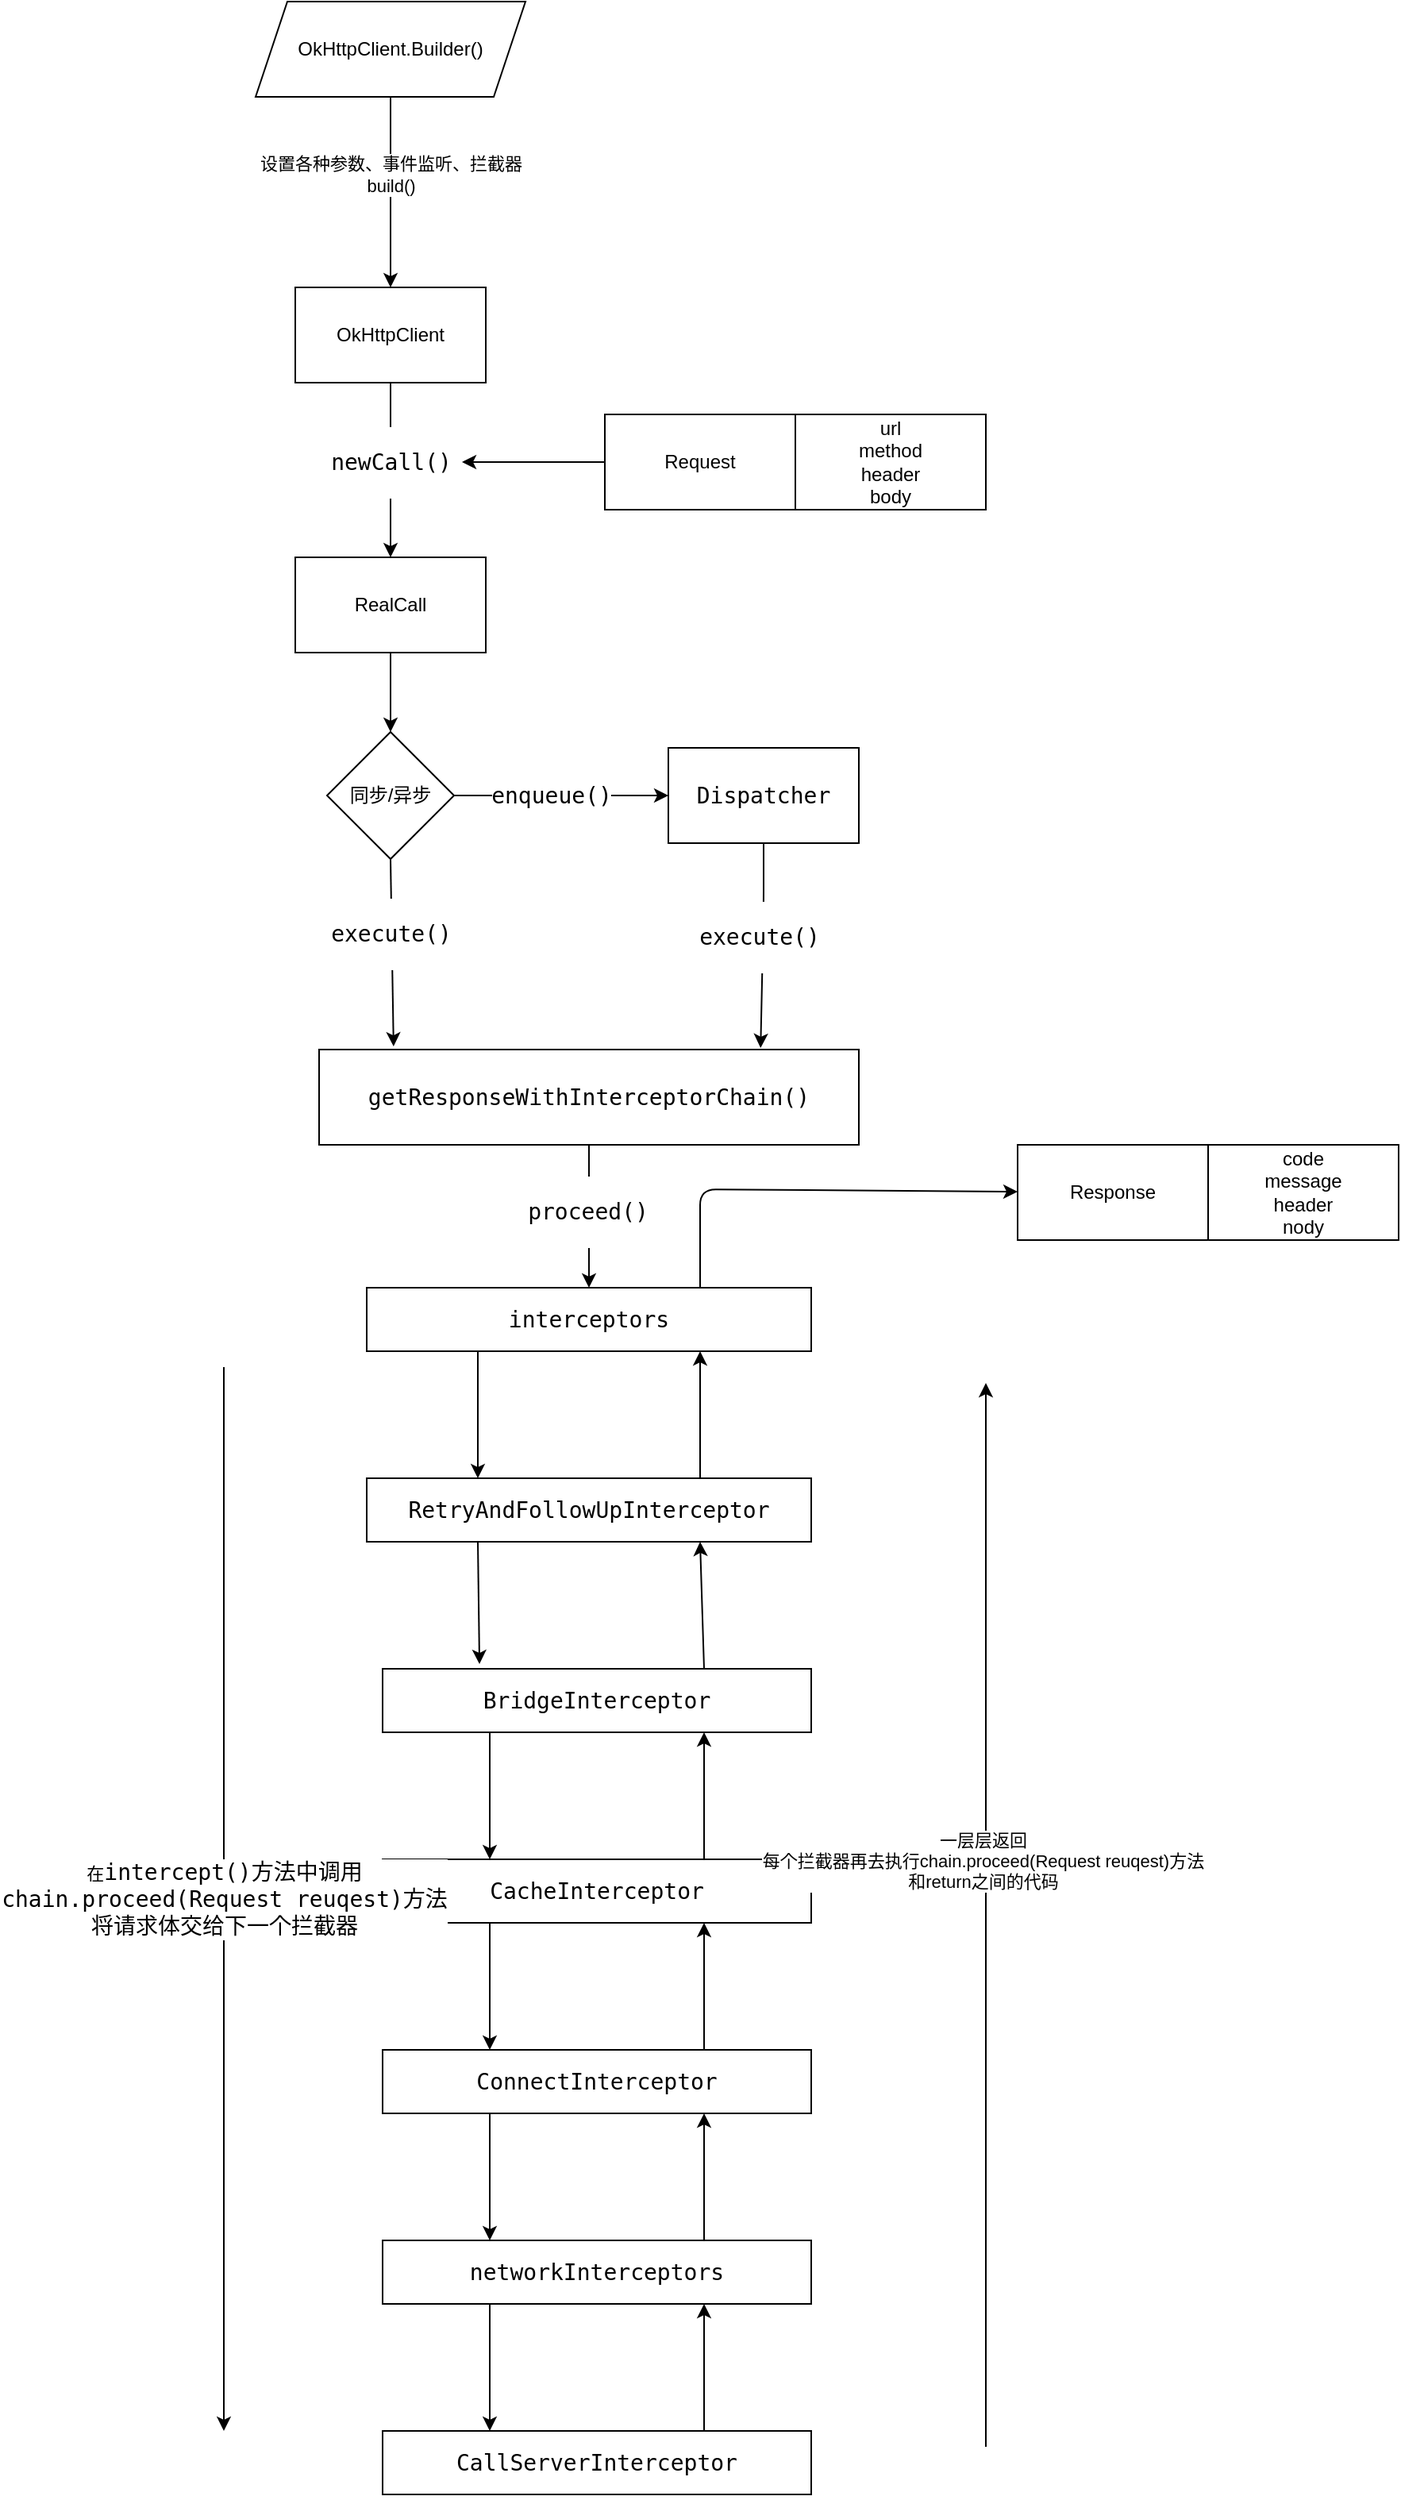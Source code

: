<mxfile version="13.7.9" type="device"><diagram id="C5RBs43oDa-KdzZeNtuy" name="Page-1"><mxGraphModel dx="2253" dy="905" grid="1" gridSize="10" guides="1" tooltips="1" connect="1" arrows="1" fold="1" page="1" pageScale="1" pageWidth="827" pageHeight="1169" math="0" shadow="0"><root><mxCell id="WIyWlLk6GJQsqaUBKTNV-0"/><mxCell id="WIyWlLk6GJQsqaUBKTNV-1" parent="WIyWlLk6GJQsqaUBKTNV-0"/><mxCell id="PEdyPjk-B_t82_iok8Bk-0" value="&lt;span&gt;&lt;span&gt;&lt;/span&gt;&lt;/span&gt;&lt;span&gt;OkHttpClient&lt;/span&gt;&lt;span&gt;.&lt;/span&gt;&lt;span&gt;Builder&lt;/span&gt;&lt;span&gt;(&lt;/span&gt;&lt;span&gt;)&lt;/span&gt;" style="shape=parallelogram;perimeter=parallelogramPerimeter;whiteSpace=wrap;html=1;fixedSize=1;" vertex="1" parent="WIyWlLk6GJQsqaUBKTNV-1"><mxGeometry x="100" y="70" width="170" height="60" as="geometry"/></mxCell><mxCell id="PEdyPjk-B_t82_iok8Bk-1" value="" style="endArrow=classic;html=1;exitX=0.5;exitY=1;exitDx=0;exitDy=0;" edge="1" parent="WIyWlLk6GJQsqaUBKTNV-1" source="PEdyPjk-B_t82_iok8Bk-0" target="PEdyPjk-B_t82_iok8Bk-3"><mxGeometry width="50" height="50" relative="1" as="geometry"><mxPoint x="630" y="490" as="sourcePoint"/><mxPoint x="185" y="280" as="targetPoint"/></mxGeometry></mxCell><mxCell id="PEdyPjk-B_t82_iok8Bk-2" value="设置各种参数、事件监听、拦截器&lt;br&gt;build()" style="edgeLabel;html=1;align=center;verticalAlign=middle;resizable=0;points=[];" vertex="1" connectable="0" parent="PEdyPjk-B_t82_iok8Bk-1"><mxGeometry x="-0.18" relative="1" as="geometry"><mxPoint as="offset"/></mxGeometry></mxCell><mxCell id="PEdyPjk-B_t82_iok8Bk-3" value="&lt;span&gt;OkHttpClient&lt;/span&gt;" style="rounded=0;whiteSpace=wrap;html=1;" vertex="1" parent="WIyWlLk6GJQsqaUBKTNV-1"><mxGeometry x="125" y="250" width="120" height="60" as="geometry"/></mxCell><mxCell id="PEdyPjk-B_t82_iok8Bk-4" value="Request" style="rounded=0;whiteSpace=wrap;html=1;" vertex="1" parent="WIyWlLk6GJQsqaUBKTNV-1"><mxGeometry x="320" y="330" width="120" height="60" as="geometry"/></mxCell><mxCell id="PEdyPjk-B_t82_iok8Bk-18" value="url&lt;br&gt;method&lt;br&gt;header&lt;br&gt;body&lt;br&gt;" style="rounded=0;whiteSpace=wrap;html=1;" vertex="1" parent="WIyWlLk6GJQsqaUBKTNV-1"><mxGeometry x="440" y="330" width="120" height="60" as="geometry"/></mxCell><mxCell id="PEdyPjk-B_t82_iok8Bk-19" value="RealCall" style="rounded=0;whiteSpace=wrap;html=1;" vertex="1" parent="WIyWlLk6GJQsqaUBKTNV-1"><mxGeometry x="125" y="420" width="120" height="60" as="geometry"/></mxCell><mxCell id="PEdyPjk-B_t82_iok8Bk-20" value="" style="endArrow=classic;html=1;exitX=0.5;exitY=1;exitDx=0;exitDy=0;entryX=0.5;entryY=0;entryDx=0;entryDy=0;" edge="1" parent="WIyWlLk6GJQsqaUBKTNV-1" source="PEdyPjk-B_t82_iok8Bk-3" target="PEdyPjk-B_t82_iok8Bk-19"><mxGeometry width="50" height="50" relative="1" as="geometry"><mxPoint x="630" y="450" as="sourcePoint"/><mxPoint x="680" y="400" as="targetPoint"/></mxGeometry></mxCell><mxCell id="PEdyPjk-B_t82_iok8Bk-22" value="&lt;pre style=&quot;font-family: &amp;#34;jetbrains mono&amp;#34; , monospace ; font-size: 10.5pt&quot;&gt;&lt;span style=&quot;background-color: rgb(255 , 255 , 255)&quot;&gt;newCall()&lt;/span&gt;&lt;/pre&gt;" style="edgeLabel;html=1;align=center;verticalAlign=middle;resizable=0;points=[];rotation=0;labelBorderColor=none;" vertex="1" connectable="0" parent="PEdyPjk-B_t82_iok8Bk-20"><mxGeometry x="-0.018" y="2" relative="1" as="geometry"><mxPoint x="-2" y="-4" as="offset"/></mxGeometry></mxCell><mxCell id="PEdyPjk-B_t82_iok8Bk-21" value="" style="endArrow=classic;html=1;exitX=0;exitY=0.5;exitDx=0;exitDy=0;" edge="1" parent="WIyWlLk6GJQsqaUBKTNV-1" source="PEdyPjk-B_t82_iok8Bk-4"><mxGeometry width="50" height="50" relative="1" as="geometry"><mxPoint x="630" y="450" as="sourcePoint"/><mxPoint x="230" y="360" as="targetPoint"/></mxGeometry></mxCell><mxCell id="PEdyPjk-B_t82_iok8Bk-23" value="" style="endArrow=classic;html=1;exitX=0.5;exitY=1;exitDx=0;exitDy=0;" edge="1" parent="WIyWlLk6GJQsqaUBKTNV-1" source="PEdyPjk-B_t82_iok8Bk-19"><mxGeometry width="50" height="50" relative="1" as="geometry"><mxPoint x="630" y="420" as="sourcePoint"/><mxPoint x="185" y="530" as="targetPoint"/></mxGeometry></mxCell><mxCell id="PEdyPjk-B_t82_iok8Bk-24" value="同步/异步" style="rhombus;whiteSpace=wrap;html=1;" vertex="1" parent="WIyWlLk6GJQsqaUBKTNV-1"><mxGeometry x="145" y="530" width="80" height="80" as="geometry"/></mxCell><mxCell id="PEdyPjk-B_t82_iok8Bk-25" value="" style="endArrow=classic;html=1;exitX=1;exitY=0.5;exitDx=0;exitDy=0;entryX=0;entryY=0.5;entryDx=0;entryDy=0;" edge="1" parent="WIyWlLk6GJQsqaUBKTNV-1" source="PEdyPjk-B_t82_iok8Bk-24" target="PEdyPjk-B_t82_iok8Bk-29"><mxGeometry width="50" height="50" relative="1" as="geometry"><mxPoint x="630" y="560" as="sourcePoint"/><mxPoint x="320" y="570" as="targetPoint"/></mxGeometry></mxCell><mxCell id="PEdyPjk-B_t82_iok8Bk-27" value="&lt;pre style=&quot;font-family: &amp;#34;jetbrains mono&amp;#34; , monospace ; font-size: 10.5pt&quot;&gt;&lt;span style=&quot;background-color: rgb(255 , 255 , 255)&quot;&gt;enqueue()&lt;/span&gt;&lt;/pre&gt;" style="edgeLabel;html=1;align=center;verticalAlign=middle;resizable=0;points=[];" vertex="1" connectable="0" parent="PEdyPjk-B_t82_iok8Bk-25"><mxGeometry x="-0.095" relative="1" as="geometry"><mxPoint as="offset"/></mxGeometry></mxCell><mxCell id="PEdyPjk-B_t82_iok8Bk-26" value="" style="endArrow=classic;html=1;exitX=0.5;exitY=1;exitDx=0;exitDy=0;entryX=0.138;entryY=-0.033;entryDx=0;entryDy=0;entryPerimeter=0;" edge="1" parent="WIyWlLk6GJQsqaUBKTNV-1" source="PEdyPjk-B_t82_iok8Bk-24" target="PEdyPjk-B_t82_iok8Bk-31"><mxGeometry width="50" height="50" relative="1" as="geometry"><mxPoint x="630" y="560" as="sourcePoint"/><mxPoint x="185" y="710" as="targetPoint"/></mxGeometry></mxCell><mxCell id="PEdyPjk-B_t82_iok8Bk-28" value="&lt;pre style=&quot;font-family: &amp;#34;jetbrains mono&amp;#34; , monospace ; font-size: 10.5pt&quot;&gt;&lt;span style=&quot;background-color: rgb(255 , 255 , 255)&quot;&gt;execute()&lt;/span&gt;&lt;/pre&gt;" style="edgeLabel;html=1;align=center;verticalAlign=middle;resizable=0;points=[];" vertex="1" connectable="0" parent="PEdyPjk-B_t82_iok8Bk-26"><mxGeometry x="-0.2" y="-1" relative="1" as="geometry"><mxPoint as="offset"/></mxGeometry></mxCell><mxCell id="PEdyPjk-B_t82_iok8Bk-29" value="&lt;pre style=&quot;font-family: &amp;#34;jetbrains mono&amp;#34; , monospace ; font-size: 10.5pt&quot;&gt;&lt;span style=&quot;background-color: rgb(255 , 255 , 255)&quot;&gt;Dispatcher&lt;/span&gt;&lt;/pre&gt;" style="rounded=0;whiteSpace=wrap;html=1;" vertex="1" parent="WIyWlLk6GJQsqaUBKTNV-1"><mxGeometry x="360" y="540" width="120" height="60" as="geometry"/></mxCell><mxCell id="PEdyPjk-B_t82_iok8Bk-30" value="" style="endArrow=classic;html=1;exitX=0.5;exitY=1;exitDx=0;exitDy=0;entryX=0.818;entryY=-0.017;entryDx=0;entryDy=0;entryPerimeter=0;" edge="1" parent="WIyWlLk6GJQsqaUBKTNV-1" source="PEdyPjk-B_t82_iok8Bk-29" target="PEdyPjk-B_t82_iok8Bk-31"><mxGeometry width="50" height="50" relative="1" as="geometry"><mxPoint x="630" y="500" as="sourcePoint"/><mxPoint x="420" y="710" as="targetPoint"/><Array as="points"><mxPoint x="420" y="640"/></Array></mxGeometry></mxCell><mxCell id="PEdyPjk-B_t82_iok8Bk-32" value="&lt;pre style=&quot;font-family: &amp;#34;jetbrains mono&amp;#34; , monospace ; font-size: 10.5pt&quot;&gt;execute()&lt;/pre&gt;" style="edgeLabel;html=1;align=center;verticalAlign=middle;resizable=0;points=[];" vertex="1" connectable="0" parent="PEdyPjk-B_t82_iok8Bk-30"><mxGeometry x="-0.091" y="-3" relative="1" as="geometry"><mxPoint as="offset"/></mxGeometry></mxCell><mxCell id="PEdyPjk-B_t82_iok8Bk-31" value="&lt;pre style=&quot;font-family: &amp;#34;jetbrains mono&amp;#34; , monospace ; font-size: 10.5pt&quot;&gt;&lt;span style=&quot;background-color: rgb(255 , 255 , 255)&quot;&gt;getResponseWithInterceptorChain()&lt;/span&gt;&lt;/pre&gt;" style="rounded=0;whiteSpace=wrap;html=1;" vertex="1" parent="WIyWlLk6GJQsqaUBKTNV-1"><mxGeometry x="140" y="730" width="340" height="60" as="geometry"/></mxCell><mxCell id="PEdyPjk-B_t82_iok8Bk-33" value="&lt;pre style=&quot;font-family: &amp;#34;jetbrains mono&amp;#34; , monospace ; font-size: 10.5pt&quot;&gt;&lt;span style=&quot;background-color: rgb(255 , 255 , 255)&quot;&gt;RetryAndFollowUpInterceptor&lt;/span&gt;&lt;/pre&gt;" style="rounded=0;whiteSpace=wrap;html=1;" vertex="1" parent="WIyWlLk6GJQsqaUBKTNV-1"><mxGeometry x="170" y="1000" width="280" height="40" as="geometry"/></mxCell><mxCell id="PEdyPjk-B_t82_iok8Bk-34" value="&lt;pre style=&quot;font-family: &amp;#34;jetbrains mono&amp;#34; , monospace ; font-size: 10.5pt&quot;&gt;&lt;span style=&quot;background-color: rgb(255 , 255 , 255)&quot;&gt;interceptors&lt;/span&gt;&lt;/pre&gt;" style="rounded=0;whiteSpace=wrap;html=1;" vertex="1" parent="WIyWlLk6GJQsqaUBKTNV-1"><mxGeometry x="170" y="880" width="280" height="40" as="geometry"/></mxCell><mxCell id="PEdyPjk-B_t82_iok8Bk-35" value="&lt;pre style=&quot;font-family: &amp;#34;jetbrains mono&amp;#34; , monospace ; font-size: 10.5pt&quot;&gt;&lt;span style=&quot;background-color: rgb(255 , 255 , 255)&quot;&gt;BridgeInterceptor&lt;/span&gt;&lt;/pre&gt;" style="rounded=0;whiteSpace=wrap;html=1;" vertex="1" parent="WIyWlLk6GJQsqaUBKTNV-1"><mxGeometry x="180" y="1120" width="270" height="40" as="geometry"/></mxCell><mxCell id="PEdyPjk-B_t82_iok8Bk-36" value="&lt;pre style=&quot;font-family: &amp;#34;jetbrains mono&amp;#34; , monospace ; font-size: 10.5pt&quot;&gt;&lt;span style=&quot;background-color: rgb(255 , 255 , 255)&quot;&gt;CacheInterceptor&lt;/span&gt;&lt;/pre&gt;" style="rounded=0;whiteSpace=wrap;html=1;" vertex="1" parent="WIyWlLk6GJQsqaUBKTNV-1"><mxGeometry x="180" y="1240" width="270" height="40" as="geometry"/></mxCell><mxCell id="PEdyPjk-B_t82_iok8Bk-37" value="&lt;pre style=&quot;font-family: &amp;#34;jetbrains mono&amp;#34; , monospace ; font-size: 10.5pt&quot;&gt;&lt;span style=&quot;background-color: rgb(255 , 255 , 255)&quot;&gt;ConnectInterceptor&lt;/span&gt;&lt;/pre&gt;" style="rounded=0;whiteSpace=wrap;html=1;" vertex="1" parent="WIyWlLk6GJQsqaUBKTNV-1"><mxGeometry x="180" y="1360" width="270" height="40" as="geometry"/></mxCell><mxCell id="PEdyPjk-B_t82_iok8Bk-38" value="&lt;pre style=&quot;font-family: &amp;#34;jetbrains mono&amp;#34; , monospace ; font-size: 10.5pt&quot;&gt;&lt;span style=&quot;background-color: rgb(255 , 255 , 255)&quot;&gt;networkInterceptors&lt;/span&gt;&lt;/pre&gt;" style="rounded=0;whiteSpace=wrap;html=1;" vertex="1" parent="WIyWlLk6GJQsqaUBKTNV-1"><mxGeometry x="180" y="1480" width="270" height="40" as="geometry"/></mxCell><mxCell id="PEdyPjk-B_t82_iok8Bk-39" value="&lt;pre style=&quot;font-family: &amp;#34;jetbrains mono&amp;#34; , monospace ; font-size: 10.5pt&quot;&gt;&lt;span style=&quot;background-color: rgb(255 , 255 , 255)&quot;&gt;CallServerInterceptor&lt;/span&gt;&lt;/pre&gt;" style="rounded=0;whiteSpace=wrap;html=1;" vertex="1" parent="WIyWlLk6GJQsqaUBKTNV-1"><mxGeometry x="180" y="1600" width="270" height="40" as="geometry"/></mxCell><mxCell id="PEdyPjk-B_t82_iok8Bk-40" value="" style="endArrow=classic;html=1;exitX=0.5;exitY=1;exitDx=0;exitDy=0;entryX=0.5;entryY=0;entryDx=0;entryDy=0;" edge="1" parent="WIyWlLk6GJQsqaUBKTNV-1" source="PEdyPjk-B_t82_iok8Bk-31" target="PEdyPjk-B_t82_iok8Bk-34"><mxGeometry width="50" height="50" relative="1" as="geometry"><mxPoint x="630" y="1080" as="sourcePoint"/><mxPoint x="310" y="900" as="targetPoint"/></mxGeometry></mxCell><mxCell id="PEdyPjk-B_t82_iok8Bk-41" value="&lt;pre style=&quot;font-family: &amp;#34;jetbrains mono&amp;#34; , monospace ; font-size: 10.5pt&quot;&gt;&lt;span style=&quot;background-color: rgb(255 , 255 , 255)&quot;&gt;proceed()&lt;/span&gt;&lt;/pre&gt;" style="edgeLabel;html=1;align=center;verticalAlign=middle;resizable=0;points=[];" vertex="1" connectable="0" parent="PEdyPjk-B_t82_iok8Bk-40"><mxGeometry x="-0.073" y="-1" relative="1" as="geometry"><mxPoint as="offset"/></mxGeometry></mxCell><mxCell id="PEdyPjk-B_t82_iok8Bk-42" value="" style="endArrow=classic;html=1;exitX=0.25;exitY=1;exitDx=0;exitDy=0;entryX=0.25;entryY=0;entryDx=0;entryDy=0;" edge="1" parent="WIyWlLk6GJQsqaUBKTNV-1" source="PEdyPjk-B_t82_iok8Bk-34" target="PEdyPjk-B_t82_iok8Bk-33"><mxGeometry width="50" height="50" relative="1" as="geometry"><mxPoint x="630" y="1250" as="sourcePoint"/><mxPoint x="680" y="1200" as="targetPoint"/></mxGeometry></mxCell><mxCell id="PEdyPjk-B_t82_iok8Bk-43" value="" style="endArrow=classic;html=1;exitX=0.25;exitY=1;exitDx=0;exitDy=0;entryX=0.226;entryY=-0.075;entryDx=0;entryDy=0;entryPerimeter=0;" edge="1" parent="WIyWlLk6GJQsqaUBKTNV-1" source="PEdyPjk-B_t82_iok8Bk-33" target="PEdyPjk-B_t82_iok8Bk-35"><mxGeometry width="50" height="50" relative="1" as="geometry"><mxPoint x="230" y="1050" as="sourcePoint"/><mxPoint x="230" y="1110" as="targetPoint"/></mxGeometry></mxCell><mxCell id="PEdyPjk-B_t82_iok8Bk-44" value="" style="endArrow=classic;html=1;exitX=0.25;exitY=1;exitDx=0;exitDy=0;entryX=0.25;entryY=0;entryDx=0;entryDy=0;" edge="1" parent="WIyWlLk6GJQsqaUBKTNV-1" source="PEdyPjk-B_t82_iok8Bk-35" target="PEdyPjk-B_t82_iok8Bk-36"><mxGeometry width="50" height="50" relative="1" as="geometry"><mxPoint x="560" y="1160" as="sourcePoint"/><mxPoint x="560" y="1220" as="targetPoint"/></mxGeometry></mxCell><mxCell id="PEdyPjk-B_t82_iok8Bk-45" value="" style="endArrow=classic;html=1;exitX=0.25;exitY=1;exitDx=0;exitDy=0;entryX=0.25;entryY=0;entryDx=0;entryDy=0;" edge="1" parent="WIyWlLk6GJQsqaUBKTNV-1" source="PEdyPjk-B_t82_iok8Bk-36" target="PEdyPjk-B_t82_iok8Bk-37"><mxGeometry width="50" height="50" relative="1" as="geometry"><mxPoint x="540" y="1270" as="sourcePoint"/><mxPoint x="540" y="1330" as="targetPoint"/></mxGeometry></mxCell><mxCell id="PEdyPjk-B_t82_iok8Bk-46" value="" style="endArrow=classic;html=1;exitX=0.25;exitY=1;exitDx=0;exitDy=0;entryX=0.25;entryY=0;entryDx=0;entryDy=0;" edge="1" parent="WIyWlLk6GJQsqaUBKTNV-1" source="PEdyPjk-B_t82_iok8Bk-37" target="PEdyPjk-B_t82_iok8Bk-38"><mxGeometry width="50" height="50" relative="1" as="geometry"><mxPoint x="230" y="1169" as="sourcePoint"/><mxPoint x="230" y="1229" as="targetPoint"/></mxGeometry></mxCell><mxCell id="PEdyPjk-B_t82_iok8Bk-47" value="" style="endArrow=classic;html=1;exitX=0.25;exitY=1;exitDx=0;exitDy=0;entryX=0.25;entryY=0;entryDx=0;entryDy=0;" edge="1" parent="WIyWlLk6GJQsqaUBKTNV-1" source="PEdyPjk-B_t82_iok8Bk-38" target="PEdyPjk-B_t82_iok8Bk-39"><mxGeometry width="50" height="50" relative="1" as="geometry"><mxPoint x="110" y="1520" as="sourcePoint"/><mxPoint x="110" y="1580" as="targetPoint"/></mxGeometry></mxCell><mxCell id="PEdyPjk-B_t82_iok8Bk-48" value="&lt;span style=&quot;background-color: rgb(255 , 255 , 255)&quot;&gt;在&lt;span style=&quot;font-family: &amp;#34;jetbrains mono&amp;#34; , monospace ; font-size: 10.5pt&quot;&gt;intercept()方法中调用&lt;br&gt;chain.proceed(Request reuqest)方法&lt;br&gt;将请求体交给下一个拦截器&lt;/span&gt;&lt;/span&gt;" style="endArrow=classic;html=1;" edge="1" parent="WIyWlLk6GJQsqaUBKTNV-1"><mxGeometry width="50" height="50" relative="1" as="geometry"><mxPoint x="80" y="930" as="sourcePoint"/><mxPoint x="80" y="1600" as="targetPoint"/></mxGeometry></mxCell><mxCell id="PEdyPjk-B_t82_iok8Bk-49" value="" style="endArrow=classic;html=1;exitX=0.75;exitY=0;exitDx=0;exitDy=0;entryX=0.75;entryY=1;entryDx=0;entryDy=0;" edge="1" parent="WIyWlLk6GJQsqaUBKTNV-1" source="PEdyPjk-B_t82_iok8Bk-39" target="PEdyPjk-B_t82_iok8Bk-38"><mxGeometry width="50" height="50" relative="1" as="geometry"><mxPoint x="530" y="1270" as="sourcePoint"/><mxPoint x="580" y="1220" as="targetPoint"/></mxGeometry></mxCell><mxCell id="PEdyPjk-B_t82_iok8Bk-50" value="" style="endArrow=classic;html=1;exitX=0.75;exitY=0;exitDx=0;exitDy=0;entryX=0.75;entryY=1;entryDx=0;entryDy=0;" edge="1" parent="WIyWlLk6GJQsqaUBKTNV-1" source="PEdyPjk-B_t82_iok8Bk-38" target="PEdyPjk-B_t82_iok8Bk-37"><mxGeometry width="50" height="50" relative="1" as="geometry"><mxPoint x="520" y="1470" as="sourcePoint"/><mxPoint x="520" y="1390" as="targetPoint"/></mxGeometry></mxCell><mxCell id="PEdyPjk-B_t82_iok8Bk-51" value="" style="endArrow=classic;html=1;exitX=0.75;exitY=0;exitDx=0;exitDy=0;entryX=0.75;entryY=1;entryDx=0;entryDy=0;" edge="1" parent="WIyWlLk6GJQsqaUBKTNV-1" source="PEdyPjk-B_t82_iok8Bk-37" target="PEdyPjk-B_t82_iok8Bk-36"><mxGeometry width="50" height="50" relative="1" as="geometry"><mxPoint x="379.5" y="1360" as="sourcePoint"/><mxPoint x="379.5" y="1280" as="targetPoint"/></mxGeometry></mxCell><mxCell id="PEdyPjk-B_t82_iok8Bk-52" value="" style="endArrow=classic;html=1;exitX=0.75;exitY=0;exitDx=0;exitDy=0;entryX=0.75;entryY=1;entryDx=0;entryDy=0;" edge="1" parent="WIyWlLk6GJQsqaUBKTNV-1" source="PEdyPjk-B_t82_iok8Bk-36" target="PEdyPjk-B_t82_iok8Bk-35"><mxGeometry width="50" height="50" relative="1" as="geometry"><mxPoint x="490" y="1230" as="sourcePoint"/><mxPoint x="520.5" y="1150" as="targetPoint"/></mxGeometry></mxCell><mxCell id="PEdyPjk-B_t82_iok8Bk-53" value="" style="endArrow=classic;html=1;exitX=0.75;exitY=0;exitDx=0;exitDy=0;entryX=0.75;entryY=1;entryDx=0;entryDy=0;" edge="1" parent="WIyWlLk6GJQsqaUBKTNV-1" source="PEdyPjk-B_t82_iok8Bk-35" target="PEdyPjk-B_t82_iok8Bk-33"><mxGeometry width="50" height="50" relative="1" as="geometry"><mxPoint x="380" y="1120" as="sourcePoint"/><mxPoint x="450" y="1070" as="targetPoint"/></mxGeometry></mxCell><mxCell id="PEdyPjk-B_t82_iok8Bk-54" value="" style="endArrow=classic;html=1;entryX=0.75;entryY=1;entryDx=0;entryDy=0;exitX=0.75;exitY=0;exitDx=0;exitDy=0;" edge="1" parent="WIyWlLk6GJQsqaUBKTNV-1" source="PEdyPjk-B_t82_iok8Bk-33" target="PEdyPjk-B_t82_iok8Bk-34"><mxGeometry width="50" height="50" relative="1" as="geometry"><mxPoint x="402.5" y="1260" as="sourcePoint"/><mxPoint x="402.5" y="1180" as="targetPoint"/></mxGeometry></mxCell><mxCell id="PEdyPjk-B_t82_iok8Bk-55" value="" style="endArrow=classic;html=1;" edge="1" parent="WIyWlLk6GJQsqaUBKTNV-1"><mxGeometry width="50" height="50" relative="1" as="geometry"><mxPoint x="560" y="1610" as="sourcePoint"/><mxPoint x="560" y="940" as="targetPoint"/></mxGeometry></mxCell><mxCell id="PEdyPjk-B_t82_iok8Bk-56" value="一层层返回&lt;br&gt;每个拦截器再去执行chain.proceed(Request reuqest)方法&lt;br&gt;和return之间的代码" style="edgeLabel;html=1;align=center;verticalAlign=middle;resizable=0;points=[];" vertex="1" connectable="0" parent="PEdyPjk-B_t82_iok8Bk-55"><mxGeometry x="0.102" y="2" relative="1" as="geometry"><mxPoint as="offset"/></mxGeometry></mxCell><mxCell id="PEdyPjk-B_t82_iok8Bk-57" value="" style="endArrow=classic;html=1;exitX=0.75;exitY=0;exitDx=0;exitDy=0;" edge="1" parent="WIyWlLk6GJQsqaUBKTNV-1" source="PEdyPjk-B_t82_iok8Bk-34" target="PEdyPjk-B_t82_iok8Bk-58"><mxGeometry width="50" height="50" relative="1" as="geometry"><mxPoint x="410" y="840" as="sourcePoint"/><mxPoint x="640" y="900" as="targetPoint"/><Array as="points"><mxPoint x="380" y="818"/></Array></mxGeometry></mxCell><mxCell id="PEdyPjk-B_t82_iok8Bk-60" value="" style="group" vertex="1" connectable="0" parent="WIyWlLk6GJQsqaUBKTNV-1"><mxGeometry x="580" y="790" width="240" height="60" as="geometry"/></mxCell><mxCell id="PEdyPjk-B_t82_iok8Bk-58" value="Response" style="rounded=0;whiteSpace=wrap;html=1;" vertex="1" parent="PEdyPjk-B_t82_iok8Bk-60"><mxGeometry width="120" height="60" as="geometry"/></mxCell><mxCell id="PEdyPjk-B_t82_iok8Bk-59" value="code&lt;br&gt;message&lt;br&gt;header&lt;br&gt;nody" style="rounded=0;whiteSpace=wrap;html=1;" vertex="1" parent="PEdyPjk-B_t82_iok8Bk-60"><mxGeometry x="120" width="120" height="60" as="geometry"/></mxCell></root></mxGraphModel></diagram></mxfile>
